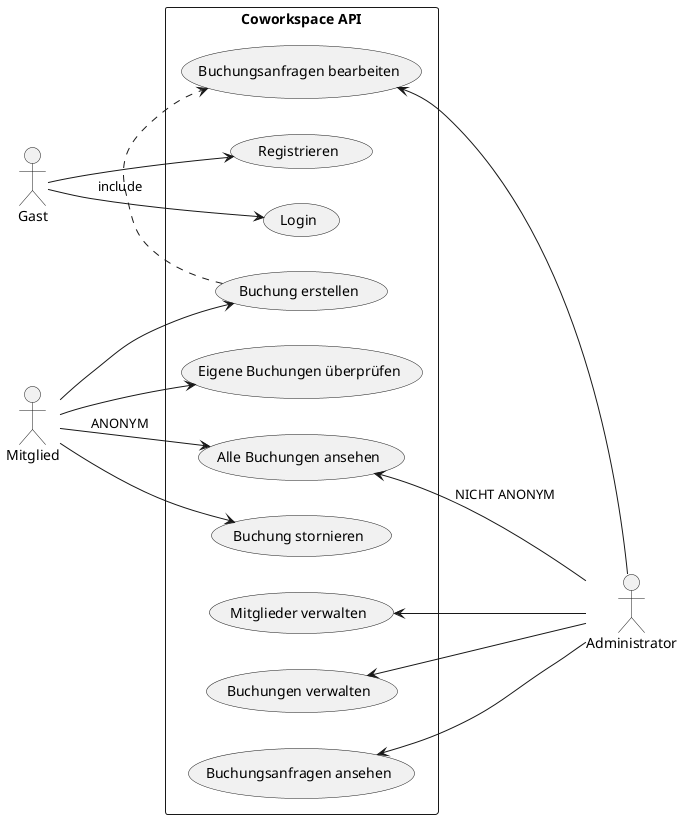 @startuml
left to right direction
actor Gast
actor Mitglied
actor Administrator
rectangle "Coworkspace API"{
    Gast --> (Registrieren)
    Gast --> (Login)

    Mitglied --> (Buchung erstellen)
    Mitglied --> (Eigene Buchungen überprüfen)
    Mitglied --> (Alle Buchungen ansehen) : ANONYM
    Mitglied --> (Buchung stornieren)

    (Alle Buchungen ansehen) <-- Administrator : NICHT ANONYM
    (Mitglieder verwalten) <-- Administrator
    (Buchungen verwalten) <-- Administrator
    (Buchungsanfragen ansehen) <-- Administrator
    (Buchungsanfragen bearbeiten) <-- Administrator

    (Buchung erstellen) .> (Buchungsanfragen bearbeiten) :include
}
@enduml